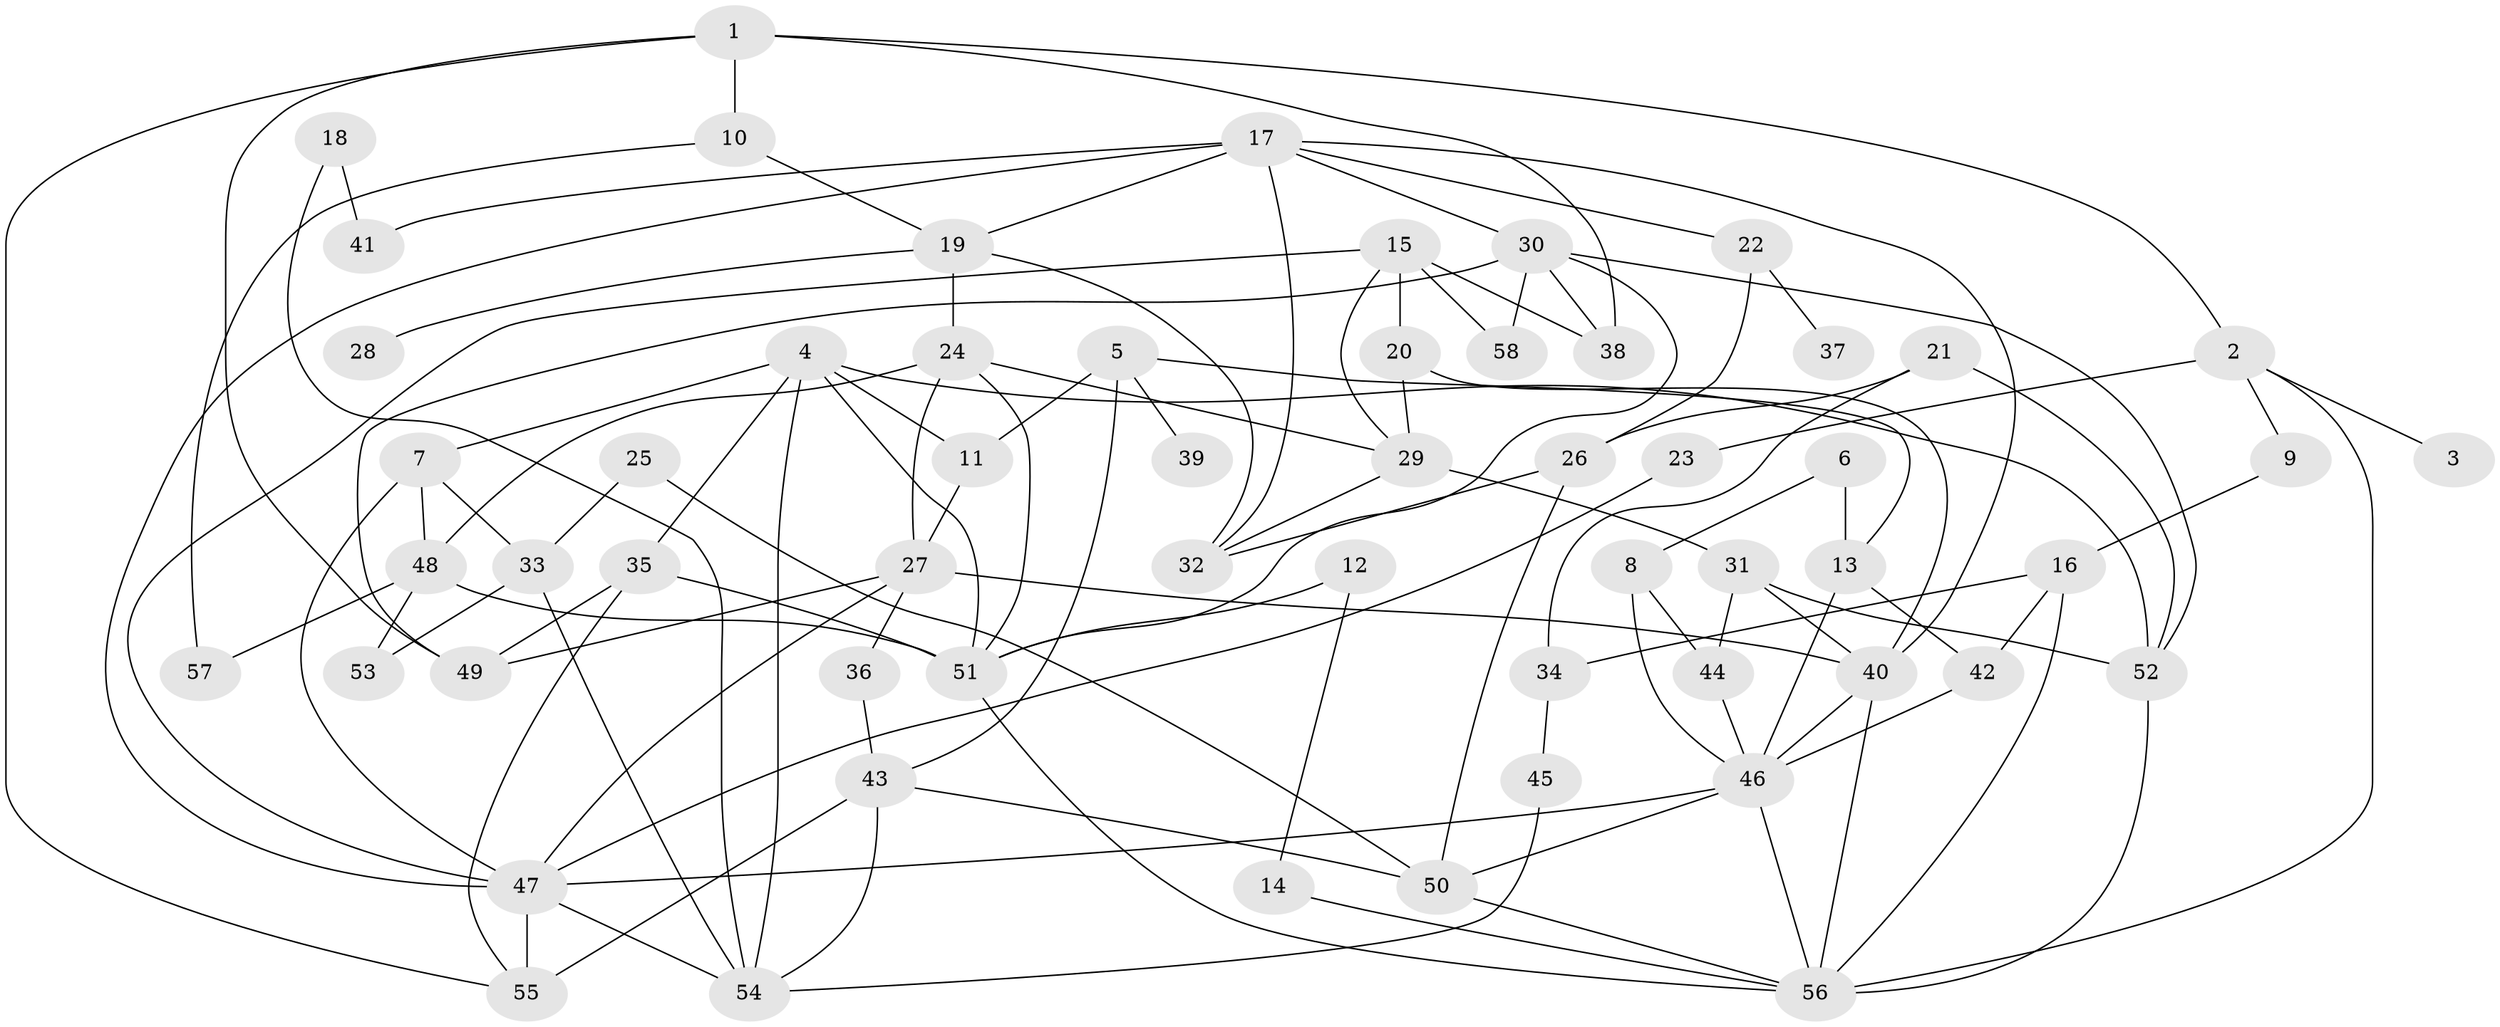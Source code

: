 // original degree distribution, {8: 0.02586206896551724, 7: 0.017241379310344827, 5: 0.0603448275862069, 3: 0.27586206896551724, 2: 0.29310344827586204, 6: 0.0603448275862069, 1: 0.16379310344827586, 4: 0.10344827586206896}
// Generated by graph-tools (version 1.1) at 2025/01/03/09/25 03:01:01]
// undirected, 58 vertices, 111 edges
graph export_dot {
graph [start="1"]
  node [color=gray90,style=filled];
  1;
  2;
  3;
  4;
  5;
  6;
  7;
  8;
  9;
  10;
  11;
  12;
  13;
  14;
  15;
  16;
  17;
  18;
  19;
  20;
  21;
  22;
  23;
  24;
  25;
  26;
  27;
  28;
  29;
  30;
  31;
  32;
  33;
  34;
  35;
  36;
  37;
  38;
  39;
  40;
  41;
  42;
  43;
  44;
  45;
  46;
  47;
  48;
  49;
  50;
  51;
  52;
  53;
  54;
  55;
  56;
  57;
  58;
  1 -- 2 [weight=1.0];
  1 -- 10 [weight=1.0];
  1 -- 38 [weight=1.0];
  1 -- 49 [weight=1.0];
  1 -- 55 [weight=1.0];
  2 -- 3 [weight=1.0];
  2 -- 9 [weight=1.0];
  2 -- 23 [weight=2.0];
  2 -- 56 [weight=1.0];
  4 -- 7 [weight=1.0];
  4 -- 11 [weight=1.0];
  4 -- 35 [weight=1.0];
  4 -- 51 [weight=1.0];
  4 -- 52 [weight=1.0];
  4 -- 54 [weight=1.0];
  5 -- 11 [weight=1.0];
  5 -- 13 [weight=1.0];
  5 -- 39 [weight=1.0];
  5 -- 43 [weight=1.0];
  6 -- 8 [weight=1.0];
  6 -- 13 [weight=1.0];
  7 -- 33 [weight=1.0];
  7 -- 47 [weight=1.0];
  7 -- 48 [weight=1.0];
  8 -- 44 [weight=1.0];
  8 -- 46 [weight=1.0];
  9 -- 16 [weight=1.0];
  10 -- 19 [weight=1.0];
  10 -- 57 [weight=1.0];
  11 -- 27 [weight=1.0];
  12 -- 14 [weight=1.0];
  12 -- 51 [weight=1.0];
  13 -- 42 [weight=1.0];
  13 -- 46 [weight=1.0];
  14 -- 56 [weight=1.0];
  15 -- 20 [weight=1.0];
  15 -- 29 [weight=1.0];
  15 -- 38 [weight=1.0];
  15 -- 47 [weight=1.0];
  15 -- 58 [weight=1.0];
  16 -- 34 [weight=1.0];
  16 -- 42 [weight=1.0];
  16 -- 56 [weight=1.0];
  17 -- 19 [weight=1.0];
  17 -- 22 [weight=1.0];
  17 -- 30 [weight=1.0];
  17 -- 32 [weight=1.0];
  17 -- 40 [weight=1.0];
  17 -- 41 [weight=1.0];
  17 -- 47 [weight=1.0];
  18 -- 41 [weight=1.0];
  18 -- 54 [weight=1.0];
  19 -- 24 [weight=1.0];
  19 -- 28 [weight=1.0];
  19 -- 32 [weight=1.0];
  20 -- 29 [weight=1.0];
  20 -- 40 [weight=1.0];
  21 -- 26 [weight=1.0];
  21 -- 34 [weight=1.0];
  21 -- 52 [weight=1.0];
  22 -- 26 [weight=1.0];
  22 -- 37 [weight=1.0];
  23 -- 47 [weight=1.0];
  24 -- 27 [weight=1.0];
  24 -- 29 [weight=1.0];
  24 -- 48 [weight=1.0];
  24 -- 51 [weight=1.0];
  25 -- 33 [weight=1.0];
  25 -- 50 [weight=1.0];
  26 -- 32 [weight=1.0];
  26 -- 50 [weight=1.0];
  27 -- 36 [weight=1.0];
  27 -- 40 [weight=1.0];
  27 -- 47 [weight=1.0];
  27 -- 49 [weight=1.0];
  29 -- 31 [weight=1.0];
  29 -- 32 [weight=1.0];
  30 -- 38 [weight=2.0];
  30 -- 49 [weight=1.0];
  30 -- 51 [weight=1.0];
  30 -- 52 [weight=1.0];
  30 -- 58 [weight=1.0];
  31 -- 40 [weight=1.0];
  31 -- 44 [weight=1.0];
  31 -- 52 [weight=1.0];
  33 -- 53 [weight=1.0];
  33 -- 54 [weight=1.0];
  34 -- 45 [weight=1.0];
  35 -- 49 [weight=1.0];
  35 -- 51 [weight=1.0];
  35 -- 55 [weight=1.0];
  36 -- 43 [weight=1.0];
  40 -- 46 [weight=1.0];
  40 -- 56 [weight=1.0];
  42 -- 46 [weight=1.0];
  43 -- 50 [weight=1.0];
  43 -- 54 [weight=1.0];
  43 -- 55 [weight=2.0];
  44 -- 46 [weight=1.0];
  45 -- 54 [weight=1.0];
  46 -- 47 [weight=1.0];
  46 -- 50 [weight=1.0];
  46 -- 56 [weight=1.0];
  47 -- 54 [weight=1.0];
  47 -- 55 [weight=1.0];
  48 -- 51 [weight=1.0];
  48 -- 53 [weight=1.0];
  48 -- 57 [weight=1.0];
  50 -- 56 [weight=1.0];
  51 -- 56 [weight=1.0];
  52 -- 56 [weight=1.0];
}
